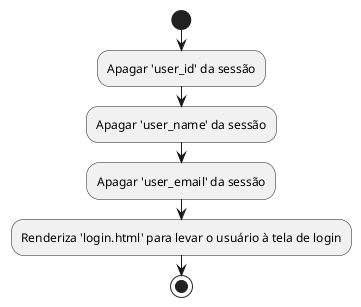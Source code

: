@startuml
start

:Apagar 'user_id' da sessão;
:Apagar 'user_name' da sessão;
:Apagar 'user_email' da sessão;

:Renderiza 'login.html' para levar o usuário à tela de login;

stop
@enduml